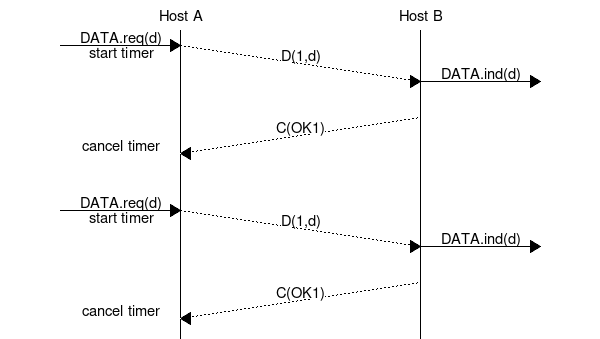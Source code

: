 msc {
        a [label="", linecolour=white],
        b [label="Host A", linecolour=black],
        z [label="", linecolour=white],
        c [label="Host B", linecolour=black],
        d [label="", linecolour=white];
        a=>b [ label = "DATA.req(d)\nstart timer" ] ,
        b>>c [ label = "D(1,d)", arcskip="1"];
        c=>d [ label = "DATA.ind(d)" ];
        c>>b [label= "C(OK1)", arcskip="1"];
        b->a [linecolour=white, label="cancel timer"];
        |||;
        a=>b [ label = "DATA.req(d)\nstart timer" ] ,
        b>>c [ label = "D(1,d)", arcskip="1"];
        c=>d [ label = "DATA.ind(d)" ];
        c>>b [label= "C(OK1)", arcskip="1"]; 
        b->a [linecolour=white, label="cancel timer"];
	}